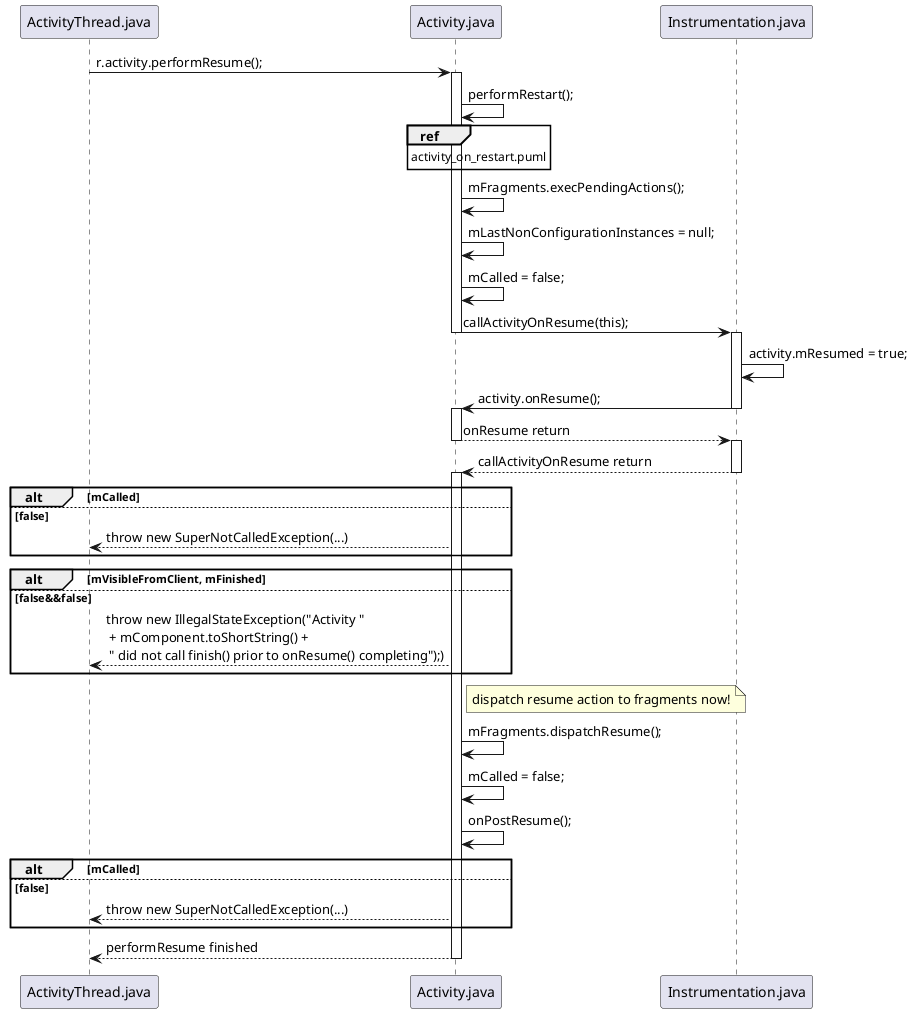 @startuml
participant ActivityThread as "ActivityThread.java"
participant Activity as "Activity.java"
participant Instrumentation as "Instrumentation.java"

ActivityThread -> Activity : r.activity.performResume();

activate Activity

Activity -> Activity : performRestart();

ref over Activity : activity_on_restart.puml

Activity -> Activity : mFragments.execPendingActions();

Activity -> Activity : mLastNonConfigurationInstances = null;

Activity -> Activity : mCalled = false;

Activity -> Instrumentation : callActivityOnResume(this);

deactivate Activity
activate Instrumentation

Instrumentation -> Instrumentation : activity.mResumed = true;

Instrumentation -> Activity : activity.onResume();

deactivate Instrumentation
activate Activity

Activity --> Instrumentation : onResume return

deactivate Activity
activate Instrumentation

Instrumentation --> Activity : callActivityOnResume return

deactivate Instrumentation
activate Activity

alt mCalled
else false
    ActivityThread <-- Activity : throw new SuperNotCalledException(...)
end

alt mVisibleFromClient, mFinished
else false&&false
    ActivityThread <-- Activity : throw new IllegalStateException("Activity " \
    \n + mComponent.toShortString() + \
    \n " did not call finish() prior to onResume() completing");)

end

note right of Activity : dispatch resume action to fragments now!

Activity -> Activity : mFragments.dispatchResume();


Activity -> Activity : mCalled = false;

Activity -> Activity : onPostResume();

alt mCalled
else false

    ActivityThread <-- Activity : throw new SuperNotCalledException(...)
end

ActivityThread <-- Activity : performResume finished

deactivate Activity

@enduml